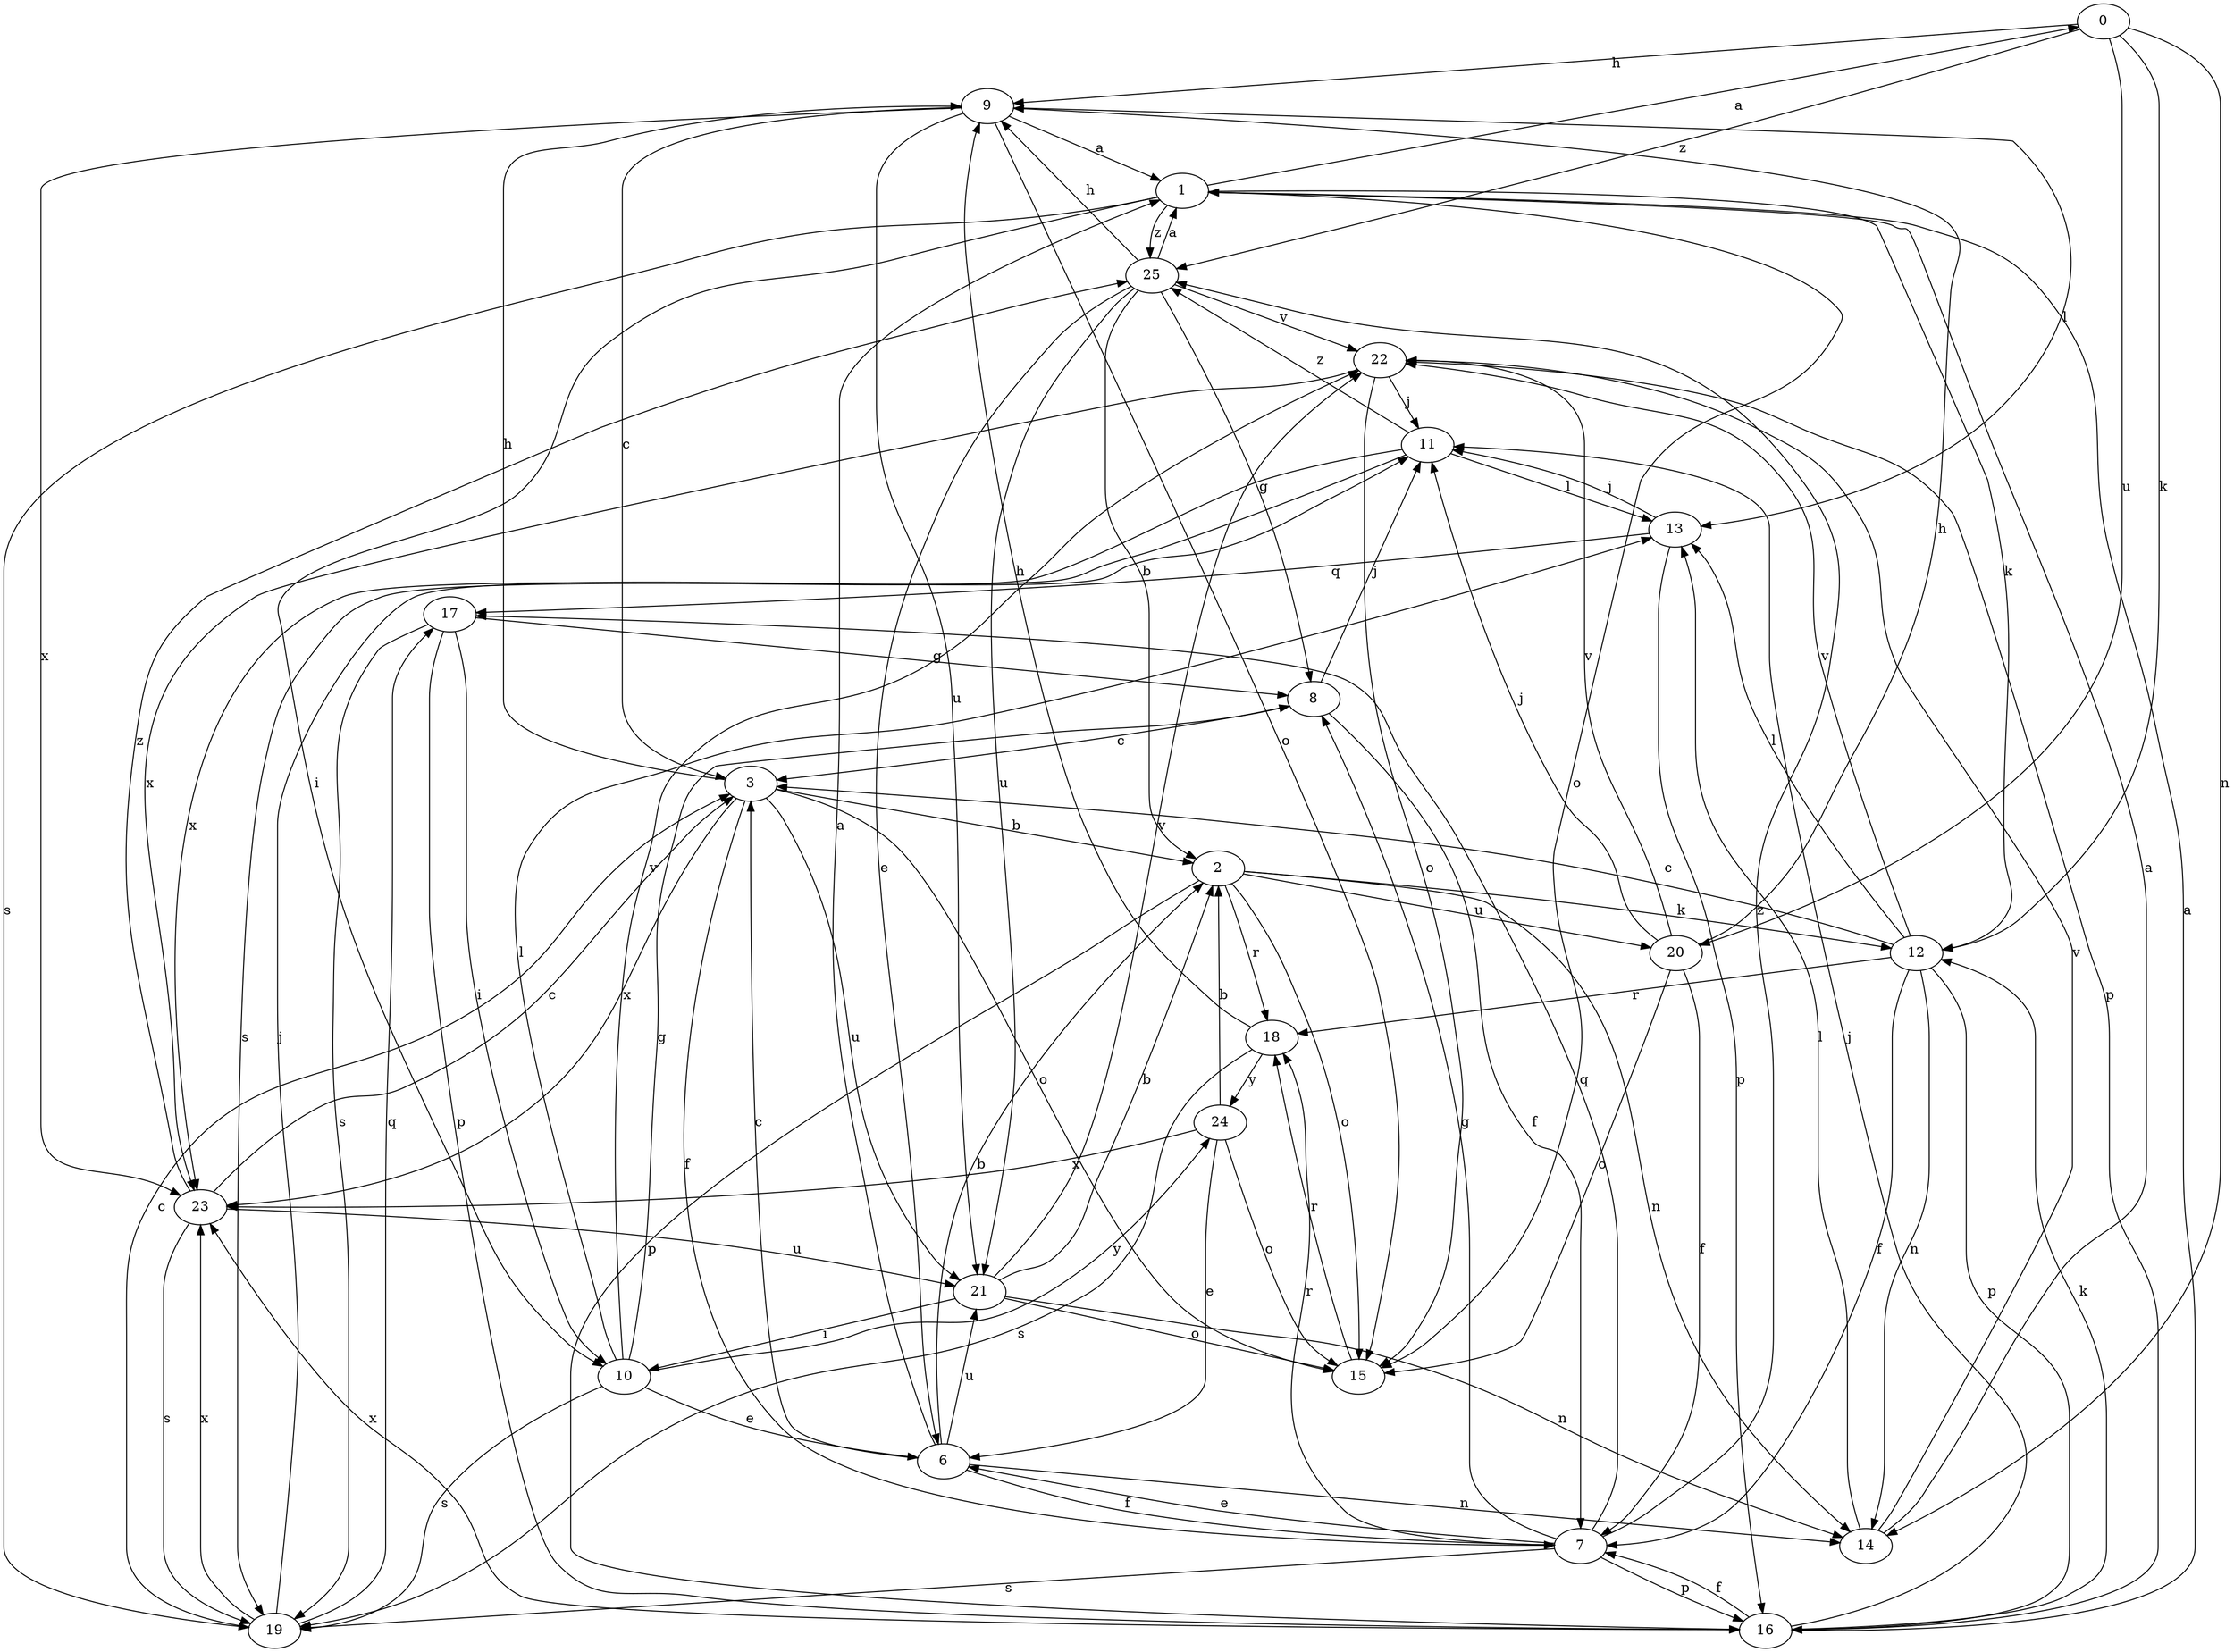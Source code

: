 strict digraph  {
0;
1;
2;
3;
6;
7;
8;
9;
10;
11;
12;
13;
14;
15;
16;
17;
18;
19;
20;
21;
22;
23;
24;
25;
0 -> 9  [label=h];
0 -> 12  [label=k];
0 -> 14  [label=n];
0 -> 20  [label=u];
0 -> 25  [label=z];
1 -> 0  [label=a];
1 -> 10  [label=i];
1 -> 12  [label=k];
1 -> 15  [label=o];
1 -> 19  [label=s];
1 -> 25  [label=z];
2 -> 12  [label=k];
2 -> 14  [label=n];
2 -> 15  [label=o];
2 -> 16  [label=p];
2 -> 18  [label=r];
2 -> 20  [label=u];
3 -> 2  [label=b];
3 -> 7  [label=f];
3 -> 9  [label=h];
3 -> 15  [label=o];
3 -> 21  [label=u];
3 -> 23  [label=x];
6 -> 1  [label=a];
6 -> 2  [label=b];
6 -> 3  [label=c];
6 -> 7  [label=f];
6 -> 14  [label=n];
6 -> 21  [label=u];
7 -> 6  [label=e];
7 -> 8  [label=g];
7 -> 16  [label=p];
7 -> 17  [label=q];
7 -> 18  [label=r];
7 -> 19  [label=s];
7 -> 25  [label=z];
8 -> 3  [label=c];
8 -> 7  [label=f];
8 -> 11  [label=j];
9 -> 1  [label=a];
9 -> 3  [label=c];
9 -> 13  [label=l];
9 -> 15  [label=o];
9 -> 21  [label=u];
9 -> 23  [label=x];
10 -> 6  [label=e];
10 -> 8  [label=g];
10 -> 13  [label=l];
10 -> 19  [label=s];
10 -> 22  [label=v];
10 -> 24  [label=y];
11 -> 13  [label=l];
11 -> 19  [label=s];
11 -> 23  [label=x];
11 -> 25  [label=z];
12 -> 3  [label=c];
12 -> 7  [label=f];
12 -> 13  [label=l];
12 -> 14  [label=n];
12 -> 16  [label=p];
12 -> 18  [label=r];
12 -> 22  [label=v];
13 -> 11  [label=j];
13 -> 16  [label=p];
13 -> 17  [label=q];
14 -> 1  [label=a];
14 -> 13  [label=l];
14 -> 22  [label=v];
15 -> 18  [label=r];
16 -> 1  [label=a];
16 -> 7  [label=f];
16 -> 11  [label=j];
16 -> 12  [label=k];
16 -> 23  [label=x];
17 -> 8  [label=g];
17 -> 10  [label=i];
17 -> 16  [label=p];
17 -> 19  [label=s];
18 -> 9  [label=h];
18 -> 19  [label=s];
18 -> 24  [label=y];
19 -> 3  [label=c];
19 -> 11  [label=j];
19 -> 17  [label=q];
19 -> 23  [label=x];
20 -> 7  [label=f];
20 -> 9  [label=h];
20 -> 11  [label=j];
20 -> 15  [label=o];
20 -> 22  [label=v];
21 -> 2  [label=b];
21 -> 10  [label=i];
21 -> 14  [label=n];
21 -> 15  [label=o];
21 -> 22  [label=v];
22 -> 11  [label=j];
22 -> 15  [label=o];
22 -> 16  [label=p];
22 -> 23  [label=x];
23 -> 3  [label=c];
23 -> 19  [label=s];
23 -> 21  [label=u];
23 -> 25  [label=z];
24 -> 2  [label=b];
24 -> 6  [label=e];
24 -> 15  [label=o];
24 -> 23  [label=x];
25 -> 1  [label=a];
25 -> 2  [label=b];
25 -> 6  [label=e];
25 -> 8  [label=g];
25 -> 9  [label=h];
25 -> 21  [label=u];
25 -> 22  [label=v];
}
